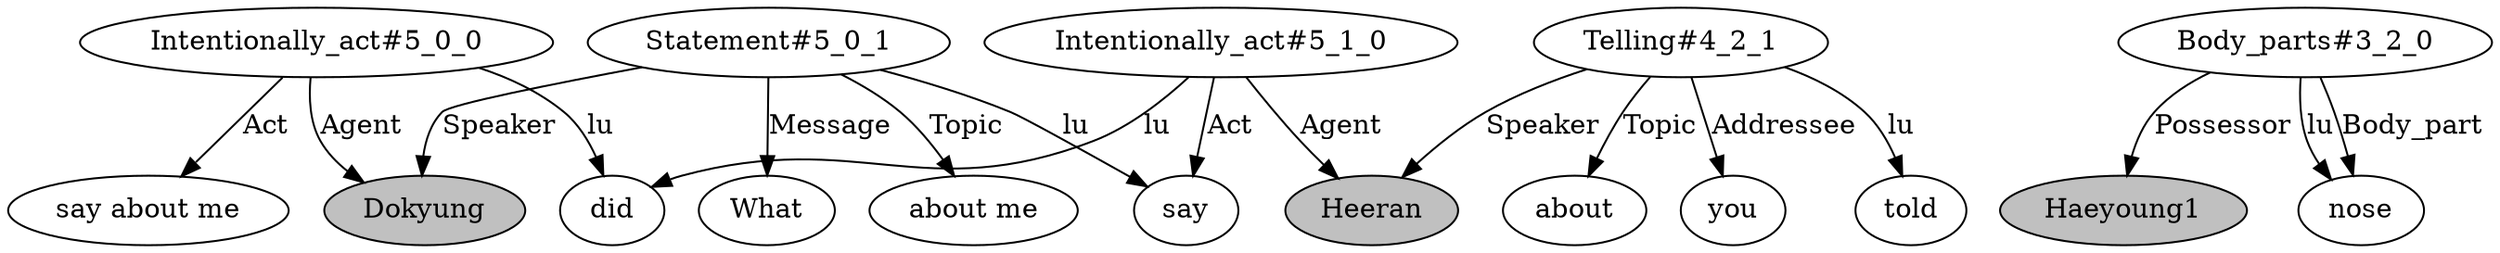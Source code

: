 // The Round Table
digraph {
	0 [label=Dokyung fillcolor=gray style=filled]
	1 [label="Intentionally_act#5_0_0"]
	2 [label=did]
	3 [label="say about me"]
	1 -> 2 [label=lu]
	1 -> 3 [label=Act]
	1 -> 0 [label=Agent]
	4 [label="Statement#5_0_1"]
	5 [label=say]
	6 [label=What]
	7 [label="about me"]
	4 -> 5 [label=lu]
	4 -> 6 [label=Message]
	4 -> 0 [label=Speaker]
	4 -> 7 [label=Topic]
	8 [label=Haeyoung1 fillcolor=gray style=filled]
	9 [label="Body_parts#3_2_0"]
	10 [label=nose]
	9 -> 10 [label=lu]
	9 -> 8 [label=Possessor]
	9 -> 10 [label=Body_part]
	11 [label=Heeran fillcolor=gray style=filled]
	12 [label="Telling#4_2_1"]
	13 [label=told]
	14 [label=about]
	15 [label=you]
	12 -> 13 [label=lu]
	12 -> 14 [label=Topic]
	12 -> 11 [label=Speaker]
	12 -> 15 [label=Addressee]
	16 [label="Intentionally_act#5_1_0"]
	16 -> 2 [label=lu]
	16 -> 5 [label=Act]
	16 -> 11 [label=Agent]
}

